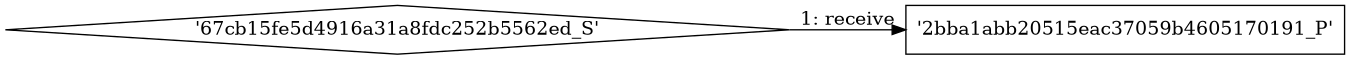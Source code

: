 digraph "D:\Learning\Paper\apt\基于CTI的攻击预警\Dataset\攻击图\ASGfromALLCTI\Vuln Hunt Find the Security Vulnerability Challenge #1.dot" {
rankdir="LR"
size="9"
fixedsize="false"
splines="true"
nodesep=0.3
ranksep=0
fontsize=10
overlap="scalexy"
engine= "neato"
	"'2bba1abb20515eac37059b4605170191_P'" [node_type=Process shape=box]
	"'67cb15fe5d4916a31a8fdc252b5562ed_S'" [node_type=Socket shape=diamond]
	"'67cb15fe5d4916a31a8fdc252b5562ed_S'" -> "'2bba1abb20515eac37059b4605170191_P'" [label="1: receive"]
}
